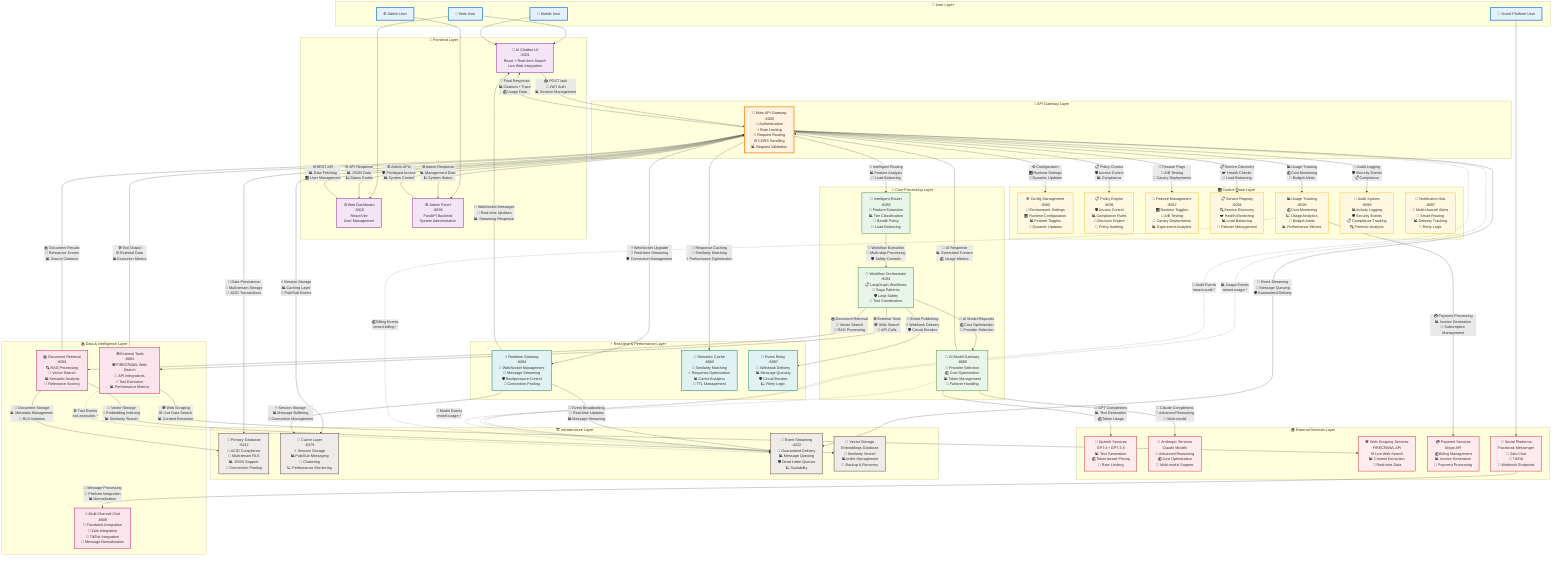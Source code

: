 graph TB
    %% User Layer
    subgraph "👥 User Layer"
        WebUser["👤 Web User"]
        MobileUser["📱 Mobile User"]
        AdminUser["⚙️ Admin User"]
        SocialUser["📱 Social Platform User"]
    end

    %% Frontend Layer
    subgraph "🎨 Frontend Layer"
        ChatbotUI["🤖 AI Chatbot UI<br/>:3001<br/>React + Real-time Search<br/>Live Web Integration"]
        WebDashboard["🌐 Web Dashboard<br/>:3000<br/>React/Vite<br/>User Management"]
        AdminPanel["⚙️ Admin Panel<br/>:8099<br/>FastAPI Backend<br/>System Administration"]
    end

    %% API Gateway Layer
    subgraph "🚪 API Gateway Layer"
        MainGateway["🚪 Main API Gateway<br/>:8000<br/>🔐 Authentication<br/>⚡ Rate Limiting<br/>🎯 Request Routing<br/>🌐 CORS Handling<br/>📊 Request Validation"]
    end

    %% Core Processing Layer
    subgraph "🧠 Core Processing Layer"
        IntelligentRouter["🎯 Intelligent Router<br/>:8083<br/>🧠 Feature Extraction<br/>📊 Tier Classification<br/>🎲 Bandit Policy<br/>🔄 Load Balancing"]
        
        WorkflowOrchestrator["🎼 Workflow Orchestrator<br/>:8081<br/>📋 LangGraph Workflows<br/>🔄 Saga Patterns<br/>🛡️ Loop Safety<br/>🔧 Tool Coordination"]
        
        AIModelGateway["🤖 AI Model Gateway<br/>:8080<br/>🎯 Provider Selection<br/>💰 Cost Optimization<br/>📊 Token Management<br/>🔄 Failover Handling"]
    end

    %% Data & Intelligence Layer
    subgraph "📚 Data & Intelligence Layer"
        DocumentRetrieval["📚 Document Retrieval<br/>:8081<br/>🔍 RAG Processing<br/>🧮 Vector Search<br/>📊 Semantic Analysis<br/>🎯 Relevance Scoring"]
        
        ExternalTools["🛠️ External Tools<br/>:8082<br/>🕷️ FIRECRAWL Web Search<br/>🔌 API Integrations<br/>⚡ Tool Execution<br/>📊 Performance Metrics"]
        
        MultiChannelChat["💬 Multi-Channel Chat<br/>:8006<br/>📱 Facebook Integration<br/>💬 Zalo Integration<br/>🎵 TikTok Integration<br/>🔄 Message Normalization"]
    end

    %% Real-time & Performance Layer
    subgraph "⚡ Real-time & Performance Layer"
        RealtimeGateway["⚡ Realtime Gateway<br/>:8084<br/>🔌 WebSocket Management<br/>📡 Message Streaming<br/>🛡️ Backpressure Control<br/>🔄 Connection Pooling"]
        
        IntelligentCache["🧠 Semantic Cache<br/>:8085<br/>🎯 Similarity Matching<br/>⚡ Response Optimization<br/>📊 Cache Analytics<br/>🔄 TTL Management"]
        
        EventRelay["📡 Event Relay<br/>:8087<br/>🔄 Webhook Delivery<br/>📊 Message Queuing<br/>🛡️ Circuit Breaker<br/>📈 Retry Logic"]
    end

    %% Control Plane Layer
    subgraph "🎛️ Control Plane Layer"
        ConfigManagement["⚙️ Config Management<br/>:8090<br/>🔧 Environment Settings<br/>🎛️ Runtime Configuration<br/>📊 Feature Toggles<br/>🔄 Dynamic Updates"]
        
        PolicyEngine["📋 Policy Engine<br/>:8091<br/>🛡️ Access Control<br/>📊 Compliance Rules<br/>🎯 Decision Engine<br/>📝 Policy Auditing"]
        
        FeatureManagement["🚩 Feature Management<br/>:8092<br/>🎛️ Runtime Toggles<br/>🧪 A/B Testing<br/>🎯 Canary Deployments<br/>📊 Experiment Analytics"]
        
        ServiceRegistry["📋 Service Registry<br/>:8094<br/>🔍 Service Discovery<br/>❤️ Health Monitoring<br/>📊 Load Balancing<br/>🔄 Failover Management"]
        
        UsageTracking["📊 Usage Tracking<br/>:8095<br/>💰 Cost Monitoring<br/>📈 Usage Analytics<br/>🚨 Budget Alerts<br/>📊 Performance Metrics"]
        
        AuditSystem["📝 Audit System<br/>:8096<br/>📊 Activity Logging<br/>🛡️ Security Events<br/>📋 Compliance Tracking<br/>🔍 Forensic Analysis"]
        
        NotificationHub["📢 Notification Hub<br/>:8097<br/>📧 Multi-channel Alerts<br/>🎯 Smart Routing<br/>📊 Delivery Tracking<br/>🔄 Retry Logic"]
    end

    %% Infrastructure Layer
    subgraph "🏗️ Infrastructure Layer"
        PrimaryDatabase["🐘 Primary Database<br/>:5432<br/>💾 ACID Compliance<br/>🏢 Multi-tenant RLS<br/>📊 JSON Support<br/>🔄 Connection Pooling"]
        
        CacheLayer["🔴 Cache Layer<br/>:6379<br/>⚡ Session Storage<br/>📊 Pub/Sub Messaging<br/>🔄 Clustering<br/>📈 Performance Monitoring"]
        
        EventStreaming["📡 Event Streaming<br/>:4222<br/>🔄 Guaranteed Delivery<br/>📊 Message Queuing<br/>🛡️ Dead Letter Queues<br/>📈 Scalability"]
        
        VectorStorage["🧮 Vector Storage<br/>Embeddings Database<br/>🎯 Similarity Search<br/>📊 Index Management<br/>🔄 Backup & Recovery"]
    end

    %% External Services Layer
    subgraph "🌍 External Services Layer"
        OpenAIServices["🧠 OpenAI Services<br/>GPT-4 • GPT-3.5<br/>📊 Text Generation<br/>💰 Token-based Pricing<br/>🔄 Rate Limiting"]
        
        AnthropicServices["🤖 Anthropic Services<br/>Claude Models<br/>🧠 Advanced Reasoning<br/>💰 Cost Optimization<br/>🔄 Multi-modal Support"]
        
        WebScrapingServices["🕷️ Web Scraping Services<br/>FIRECRAWL API<br/>🌐 Live Web Search<br/>📊 Content Extraction<br/>🔄 Real-time Data"]
        
        PaymentServices["💳 Payment Services<br/>Stripe API<br/>💰 Billing Management<br/>📊 Invoice Generation<br/>🔄 Payment Processing"]
        
        SocialPlatforms["📱 Social Platforms<br/>Facebook Messenger<br/>💬 Zalo Chat<br/>🎵 TikTok<br/>🔄 Webhook Endpoints"]
    end

    %% User Connections
    WebUser --> ChatbotUI
    WebUser --> WebDashboard
    MobileUser --> ChatbotUI
    AdminUser --> AdminPanel
    SocialUser --> SocialPlatforms

    %% Frontend to Gateway
    ChatbotUI -->|"📤 POST /ask<br/>🔐 JWT Auth<br/>📊 Session Management"| MainGateway
    WebDashboard -->|"🌐 REST API<br/>📊 Data Fetching<br/>🎛️ User Management"| MainGateway
    AdminPanel -->|"⚙️ Admin APIs<br/>🛡️ Privileged Access<br/>📊 System Control"| MainGateway

    %% Gateway to Core Processing
    MainGateway -->|"🎯 Intelligent Routing<br/>📊 Feature Analysis<br/>🔄 Load Balancing"| IntelligentRouter
    IntelligentRouter -->|"🎼 Workflow Execution<br/>🔄 Multi-step Processing<br/>🛡️ Safety Controls"| WorkflowOrchestrator
    WorkflowOrchestrator -->|"🤖 AI Model Requests<br/>💰 Cost Optimization<br/>🔄 Provider Selection"| AIModelGateway

    %% Core to Data & Intelligence
    WorkflowOrchestrator -->|"📚 Document Retrieval<br/>🧮 Vector Search<br/>🎯 RAG Processing"| DocumentRetrieval
    WorkflowOrchestrator -->|"🛠️ External Tools<br/>🕷️ Web Search<br/>🔌 API Calls"| ExternalTools
    SocialPlatforms -->|"💬 Message Processing<br/>🔄 Platform Integration<br/>📊 Normalization"| MultiChannelChat

    %% Real-time & Performance
    MainGateway -->|"⚡ WebSocket Upgrade<br/>📡 Real-time Streaming<br/>🛡️ Connection Management"| RealtimeGateway
    MainGateway -->|"🧠 Response Caching<br/>🎯 Similarity Matching<br/>⚡ Performance Optimization"| IntelligentCache
    WorkflowOrchestrator -->|"📡 Event Publishing<br/>🔄 Webhook Delivery<br/>🛡️ Circuit Breaker"| EventRelay

    %% Control Plane Interactions
    MainGateway -->|"⚙️ Configuration<br/>🎛️ Runtime Settings<br/>🔄 Dynamic Updates"| ConfigManagement
    MainGateway -->|"📋 Policy Checks<br/>🛡️ Access Control<br/>📊 Compliance"| PolicyEngine
    MainGateway -->|"🚩 Feature Flags<br/>🧪 A/B Testing<br/>🎯 Canary Deployments"| FeatureManagement
    MainGateway -->|"📋 Service Discovery<br/>❤️ Health Checks<br/>🔄 Load Balancing"| ServiceRegistry
    MainGateway -->|"📊 Usage Tracking<br/>💰 Cost Monitoring<br/>🚨 Budget Alerts"| UsageTracking
    MainGateway -->|"📝 Audit Logging<br/>🛡️ Security Events<br/>📋 Compliance"| AuditSystem

    %% Infrastructure Dependencies
    MainGateway -->|"💾 Data Persistence<br/>🏢 Multi-tenant Storage<br/>🔄 ACID Transactions"| PrimaryDatabase
    MainGateway -->|"⚡ Session Storage<br/>📊 Caching Layer<br/>🔄 Pub/Sub Events"| CacheLayer
    MainGateway -->|"📡 Event Streaming<br/>🔄 Message Queuing<br/>🛡️ Guaranteed Delivery"| EventStreaming
    
    DocumentRetrieval -->|"🧮 Vector Storage<br/>🎯 Embedding Indexing<br/>📊 Similarity Search"| VectorStorage
    DocumentRetrieval -->|"💾 Document Storage<br/>📊 Metadata Management<br/>🏢 RLS Isolation"| PrimaryDatabase
    
    RealtimeGateway -->|"⚡ Session Storage<br/>📊 Message Buffering<br/>🔄 Connection Management"| CacheLayer
    RealtimeGateway -->|"📡 Event Broadcasting<br/>🔄 Real-time Updates<br/>📊 Message Streaming"| EventStreaming

    %% External API Calls
    AIModelGateway -->|"🧠 GPT Completions<br/>📊 Text Generation<br/>💰 Token Usage"| OpenAIServices
    AIModelGateway -->|"🤖 Claude Completions<br/>🧠 Advanced Reasoning<br/>🔄 Multi-modal"| AnthropicServices
    ExternalTools -->|"🕷️ Web Scraping<br/>🌐 Live Data Search<br/>📊 Content Extraction"| WebScrapingServices
    UsageTracking -->|"💳 Payment Processing<br/>📊 Invoice Generation<br/>🔄 Subscription Management"| PaymentServices

    %% Event Publishing
    MainGateway -.->|"📊 Usage Events<br/>tenant.usage.*"| EventStreaming
    MainGateway -.->|"📝 Audit Events<br/>tenant.audit.*"| EventStreaming
    AIModelGateway -.->|"🤖 Model Events<br/>model.usage.*"| EventStreaming
    ExternalTools -.->|"🛠️ Tool Events<br/>tool.execution.*"| EventStreaming
    UsageTracking -.->|"💰 Billing Events<br/>tenant.billing.*"| EventStreaming

    %% Response Flow
    AIModelGateway -->|"🤖 AI Response<br/>📊 Generated Content<br/>💰 Usage Metrics"| MainGateway
    DocumentRetrieval -->|"📚 Document Results<br/>🎯 Relevance Scores<br/>📊 Source Citations"| MainGateway
    ExternalTools -->|"🛠️ Tool Output<br/>🌐 External Data<br/>📊 Execution Metrics"| MainGateway
    
    MainGateway -->|"💬 Final Response<br/>📊 Citations • Trace<br/>💰 Usage Data"| ChatbotUI
    MainGateway -->|"🌐 API Response<br/>📊 JSON Data<br/>📈 Status Codes"| WebDashboard
    MainGateway -->|"⚙️ Admin Response<br/>📊 Management Data<br/>📈 System Status"| AdminPanel

    %% Real-time Updates
    RealtimeGateway -->|"📡 WebSocket Messages<br/>🔄 Real-time Updates<br/>📊 Streaming Response"| ChatbotUI

    %% Styling
    classDef userLayer fill:#e3f2fd,stroke:#1976d2,stroke-width:3px
    classDef frontendLayer fill:#f3e5f5,stroke:#7b1fa2,stroke-width:2px
    classDef gatewayLayer fill:#fff3e0,stroke:#f57c00,stroke-width:3px
    classDef coreLayer fill:#e8f5e8,stroke:#388e3c,stroke-width:2px
    classDef dataLayer fill:#fce4ec,stroke:#c2185b,stroke-width:2px
    classDef realtimeLayer fill:#e0f2f1,stroke:#00796b,stroke-width:2px
    classDef controlLayer fill:#fff8e1,stroke:#fbc02d,stroke-width:2px
    classDef infraLayer fill:#efebe9,stroke:#5d4037,stroke-width:2px
    classDef externalLayer fill:#ffebee,stroke:#d32f2f,stroke-width:2px

    class WebUser,MobileUser,AdminUser,SocialUser userLayer
    class ChatbotUI,WebDashboard,AdminPanel frontendLayer
    class MainGateway gatewayLayer
    class IntelligentRouter,WorkflowOrchestrator,AIModelGateway coreLayer
    class DocumentRetrieval,ExternalTools,MultiChannelChat dataLayer
    class RealtimeGateway,IntelligentCache,EventRelay realtimeLayer
    class ConfigManagement,PolicyEngine,FeatureManagement,ServiceRegistry,UsageTracking,AuditSystem,NotificationHub controlLayer
    class PrimaryDatabase,CacheLayer,EventStreaming,VectorStorage infraLayer
    class OpenAIServices,AnthropicServices,WebScrapingServices,PaymentServices,SocialPlatforms externalLayer